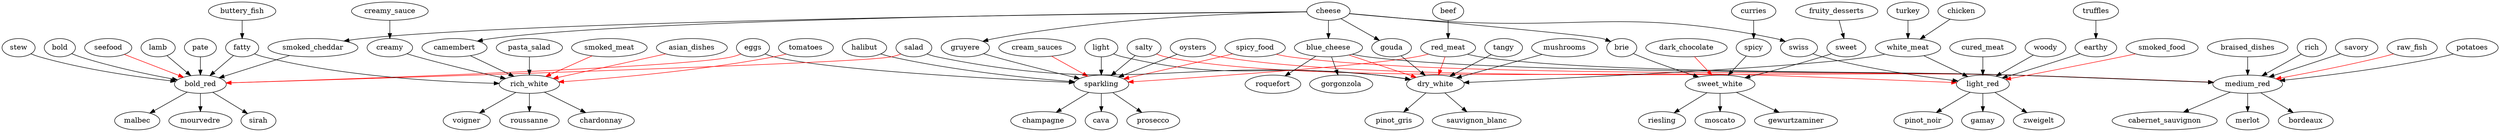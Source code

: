 digraph G {
    sparkling -> champagne;
    sparkling  -> cava ;
    sparkling ->  prosecco;
    light -> sparkling;
    salty -> sparkling;
    cheese -> gruyere;  
    gruyere -> sparkling;
    halibut -> sparkling;
    eggs -> sparkling;
    oysters -> sparkling;
    red_meat -> sparkling[color=red];
    spicy_food -> sparkling[color=red];
    cream_sauces -> sparkling[color=red];
    dry_white -> pinot_gris;
    dry_white -> sauvignon_blanc;
    light -> dry_white;
    tangy -> dry_white;
    red_meat -> dry_white[color=red];
    blue_cheese -> dry_white[color=red];
    cheese -> gouda;
    gouda -> dry_white;
    white_meat -> dry_white;
    salad -> dry_white;
    mushrooms -> dry_white;
    chicken -> white_meat ;    
    beef -> red_meat;
    turkey -> white_meat;
    rich_white -> chardonnay;
    rich_white -> voigner;
    rich_white -> roussanne;
    fatty -> rich_white;
    creamy -> rich_white;
    creamy_sauce -> creamy; 
    buttery_fish -> fatty;
    pasta_salad -> rich_white;
    camembert -> rich_white;
    cheese -> camembert;
    smoked_meat -> rich_white[color=red];
    asian_dishes -> rich_white[color=red];
    tomatoes -> rich_white[color=red];
    sweet_white -> riesling;
    sweet_white -> moscato;
    sweet_white -> gewurtzaminer;
    spicy -> sweet_white;
    sweet -> sweet_white;
    curries -> spicy;
    fruity_desserts -> sweet;
    cheese -> brie;
    brie -> sweet_white;
    dark_chocolate -> sweet_white[color=red];
    light_red -> pinot_noir;
    light_red -> gamay  ;
    light_red -> zweigelt;
    white_meat -> light_red;
    cured_meat -> light_red;
    cheese -> swiss;
    swiss -> light_red;
    earthy -> light_red;
    woody -> light_red;
    truffles -> earthy;
    salty -> light_red[color=red];
    smoked_food -> light_red[color=red]; 
    medium_red -> cabernet_sauvignon;
    medium_red -> merlot;
    medium_red -> bordeaux;
    red_meat -> medium_red;
    potatoes -> medium_red; 
    braised_dishes -> medium_red;
    cheese -> blue_cheese;
    blue_cheese -> gorgonzola;
    blue_cheese -> roquefort;
    blue_cheese -> medium_red;
    rich -> medium_red;
    savory -> medium_red;
    spicy_food -> medium_red[color=red];
    oysters -> medium_red[color=red];
    raw_fish -> medium_red[color=red];
    bold_red -> sirah;
    bold_red -> malbec;
    bold_red -> mourvedre;
    stew -> bold_red;
    lamb -> bold_red;
    pate -> bold_red;
    cheese -> smoked_cheddar;
    smoked_cheddar -> bold_red;
    bold -> bold_red;
    fatty -> bold_red;
    seefood -> bold_red[color=red];
    eggs -> bold_red[color=red];
    salad -> bold_red[color=red];
}

